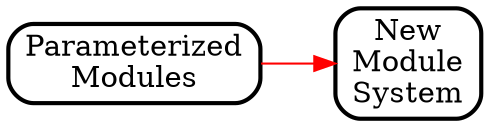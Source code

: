 digraph  {
  bgcolor="transparent";
  rankdir="LR";

  node [shape="box", style="rounded,filled", fillcolor="white", penwidth = 2];
  edge [penwidth = 1];

  // recommended
  
  ParameterizedModules                     [URL="../labs/SimonSpeck/SimonSpeck.html"];
  NewModuleSystem                          [URL="../labs/NewModuleSystem/NewModuleSystem.html"];

  // newline/space labels
  
  ParameterizedModules       [label = "Parameterized\nModules"];
  NewModuleSystem            [label = "New\nModule\nSystem"];

  // recommended flow
  edge [color=red];
  
  ParameterizedModules -> NewModuleSystem;
}